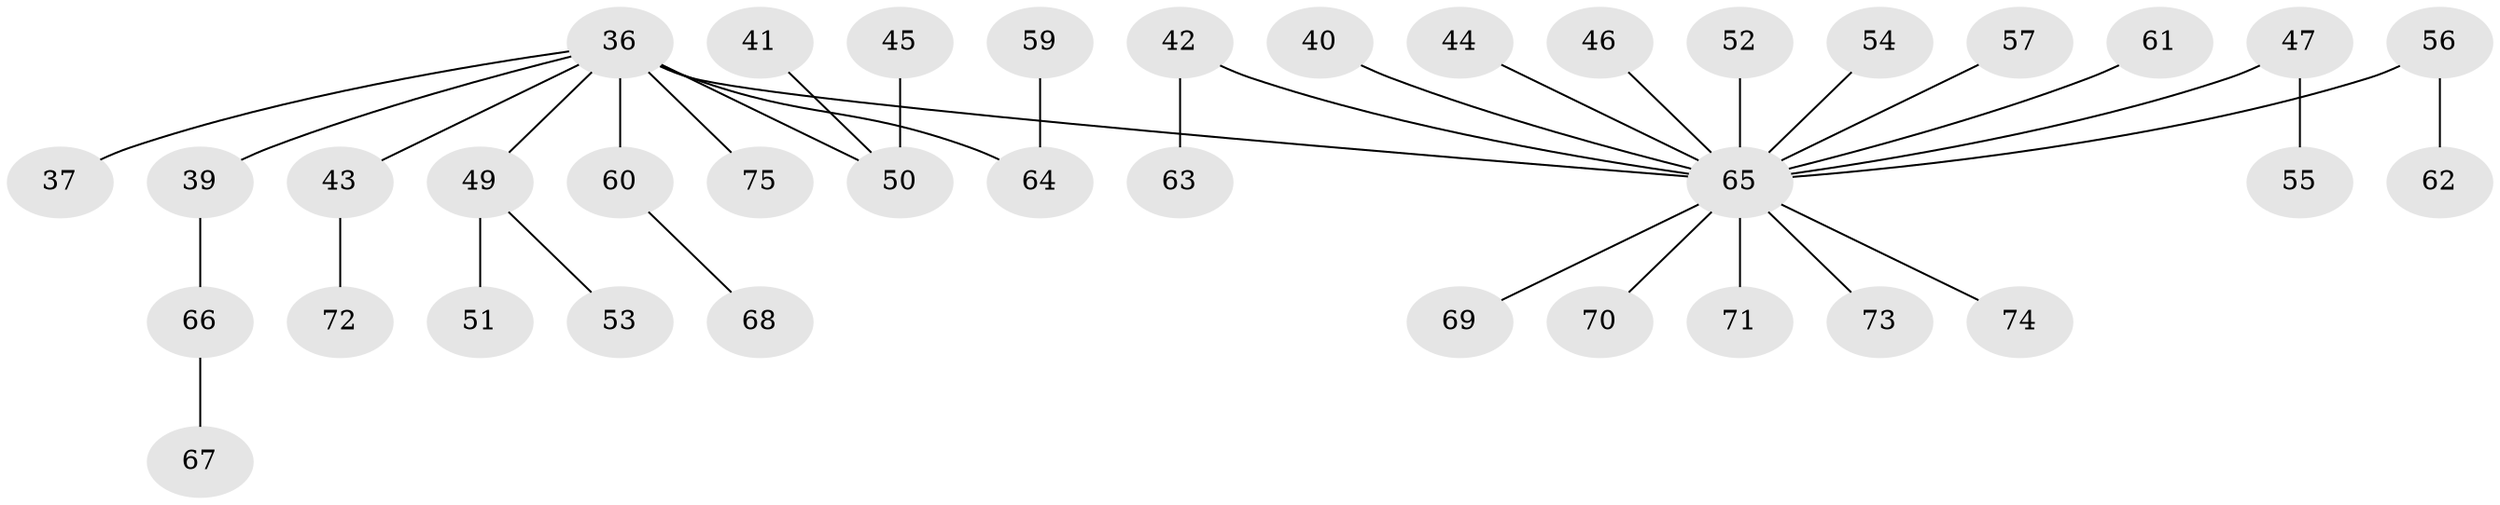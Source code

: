 // original degree distribution, {4: 0.06666666666666667, 5: 0.04, 7: 0.013333333333333334, 3: 0.08, 6: 0.02666666666666667, 2: 0.24, 1: 0.5333333333333333}
// Generated by graph-tools (version 1.1) at 2025/53/03/09/25 04:53:05]
// undirected, 37 vertices, 36 edges
graph export_dot {
graph [start="1"]
  node [color=gray90,style=filled];
  36 [super="+11+26"];
  37;
  39;
  40;
  41;
  42;
  43 [super="+7+23+38"];
  44;
  45;
  46;
  47;
  49 [super="+48"];
  50 [super="+32+35"];
  51;
  52;
  53;
  54;
  55;
  56;
  57;
  59;
  60;
  61;
  62;
  63;
  64 [super="+13+20+58"];
  65 [super="+27+28+31+29+30+33+34"];
  66;
  67;
  68;
  69;
  70;
  71;
  72;
  73;
  74;
  75;
  36 -- 37;
  36 -- 39;
  36 -- 75;
  36 -- 60;
  36 -- 49;
  36 -- 43;
  36 -- 64;
  36 -- 65;
  36 -- 50;
  39 -- 66;
  40 -- 65;
  41 -- 50;
  42 -- 63;
  42 -- 65;
  43 -- 72;
  44 -- 65;
  45 -- 50;
  46 -- 65;
  47 -- 55;
  47 -- 65;
  49 -- 53;
  49 -- 51;
  52 -- 65;
  54 -- 65;
  56 -- 62;
  56 -- 65;
  57 -- 65;
  59 -- 64;
  60 -- 68;
  61 -- 65;
  65 -- 69;
  65 -- 71;
  65 -- 73;
  65 -- 74;
  65 -- 70;
  66 -- 67;
}
